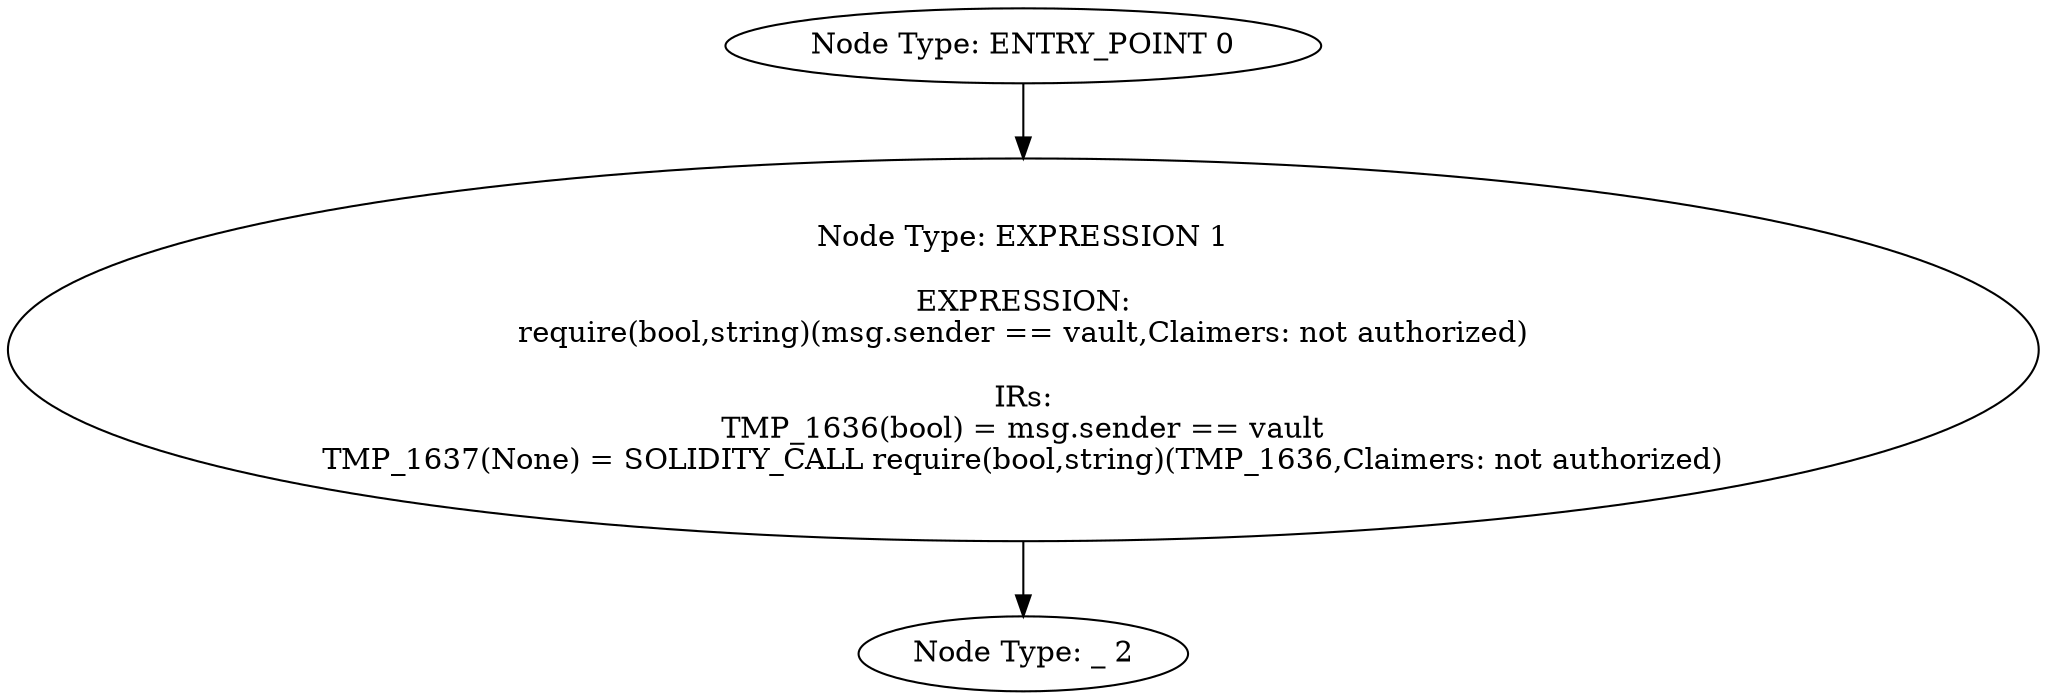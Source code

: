 digraph{
0[label="Node Type: ENTRY_POINT 0
"];
0->1;
1[label="Node Type: EXPRESSION 1

EXPRESSION:
require(bool,string)(msg.sender == vault,Claimers: not authorized)

IRs:
TMP_1636(bool) = msg.sender == vault
TMP_1637(None) = SOLIDITY_CALL require(bool,string)(TMP_1636,Claimers: not authorized)"];
1->2;
2[label="Node Type: _ 2
"];
}

